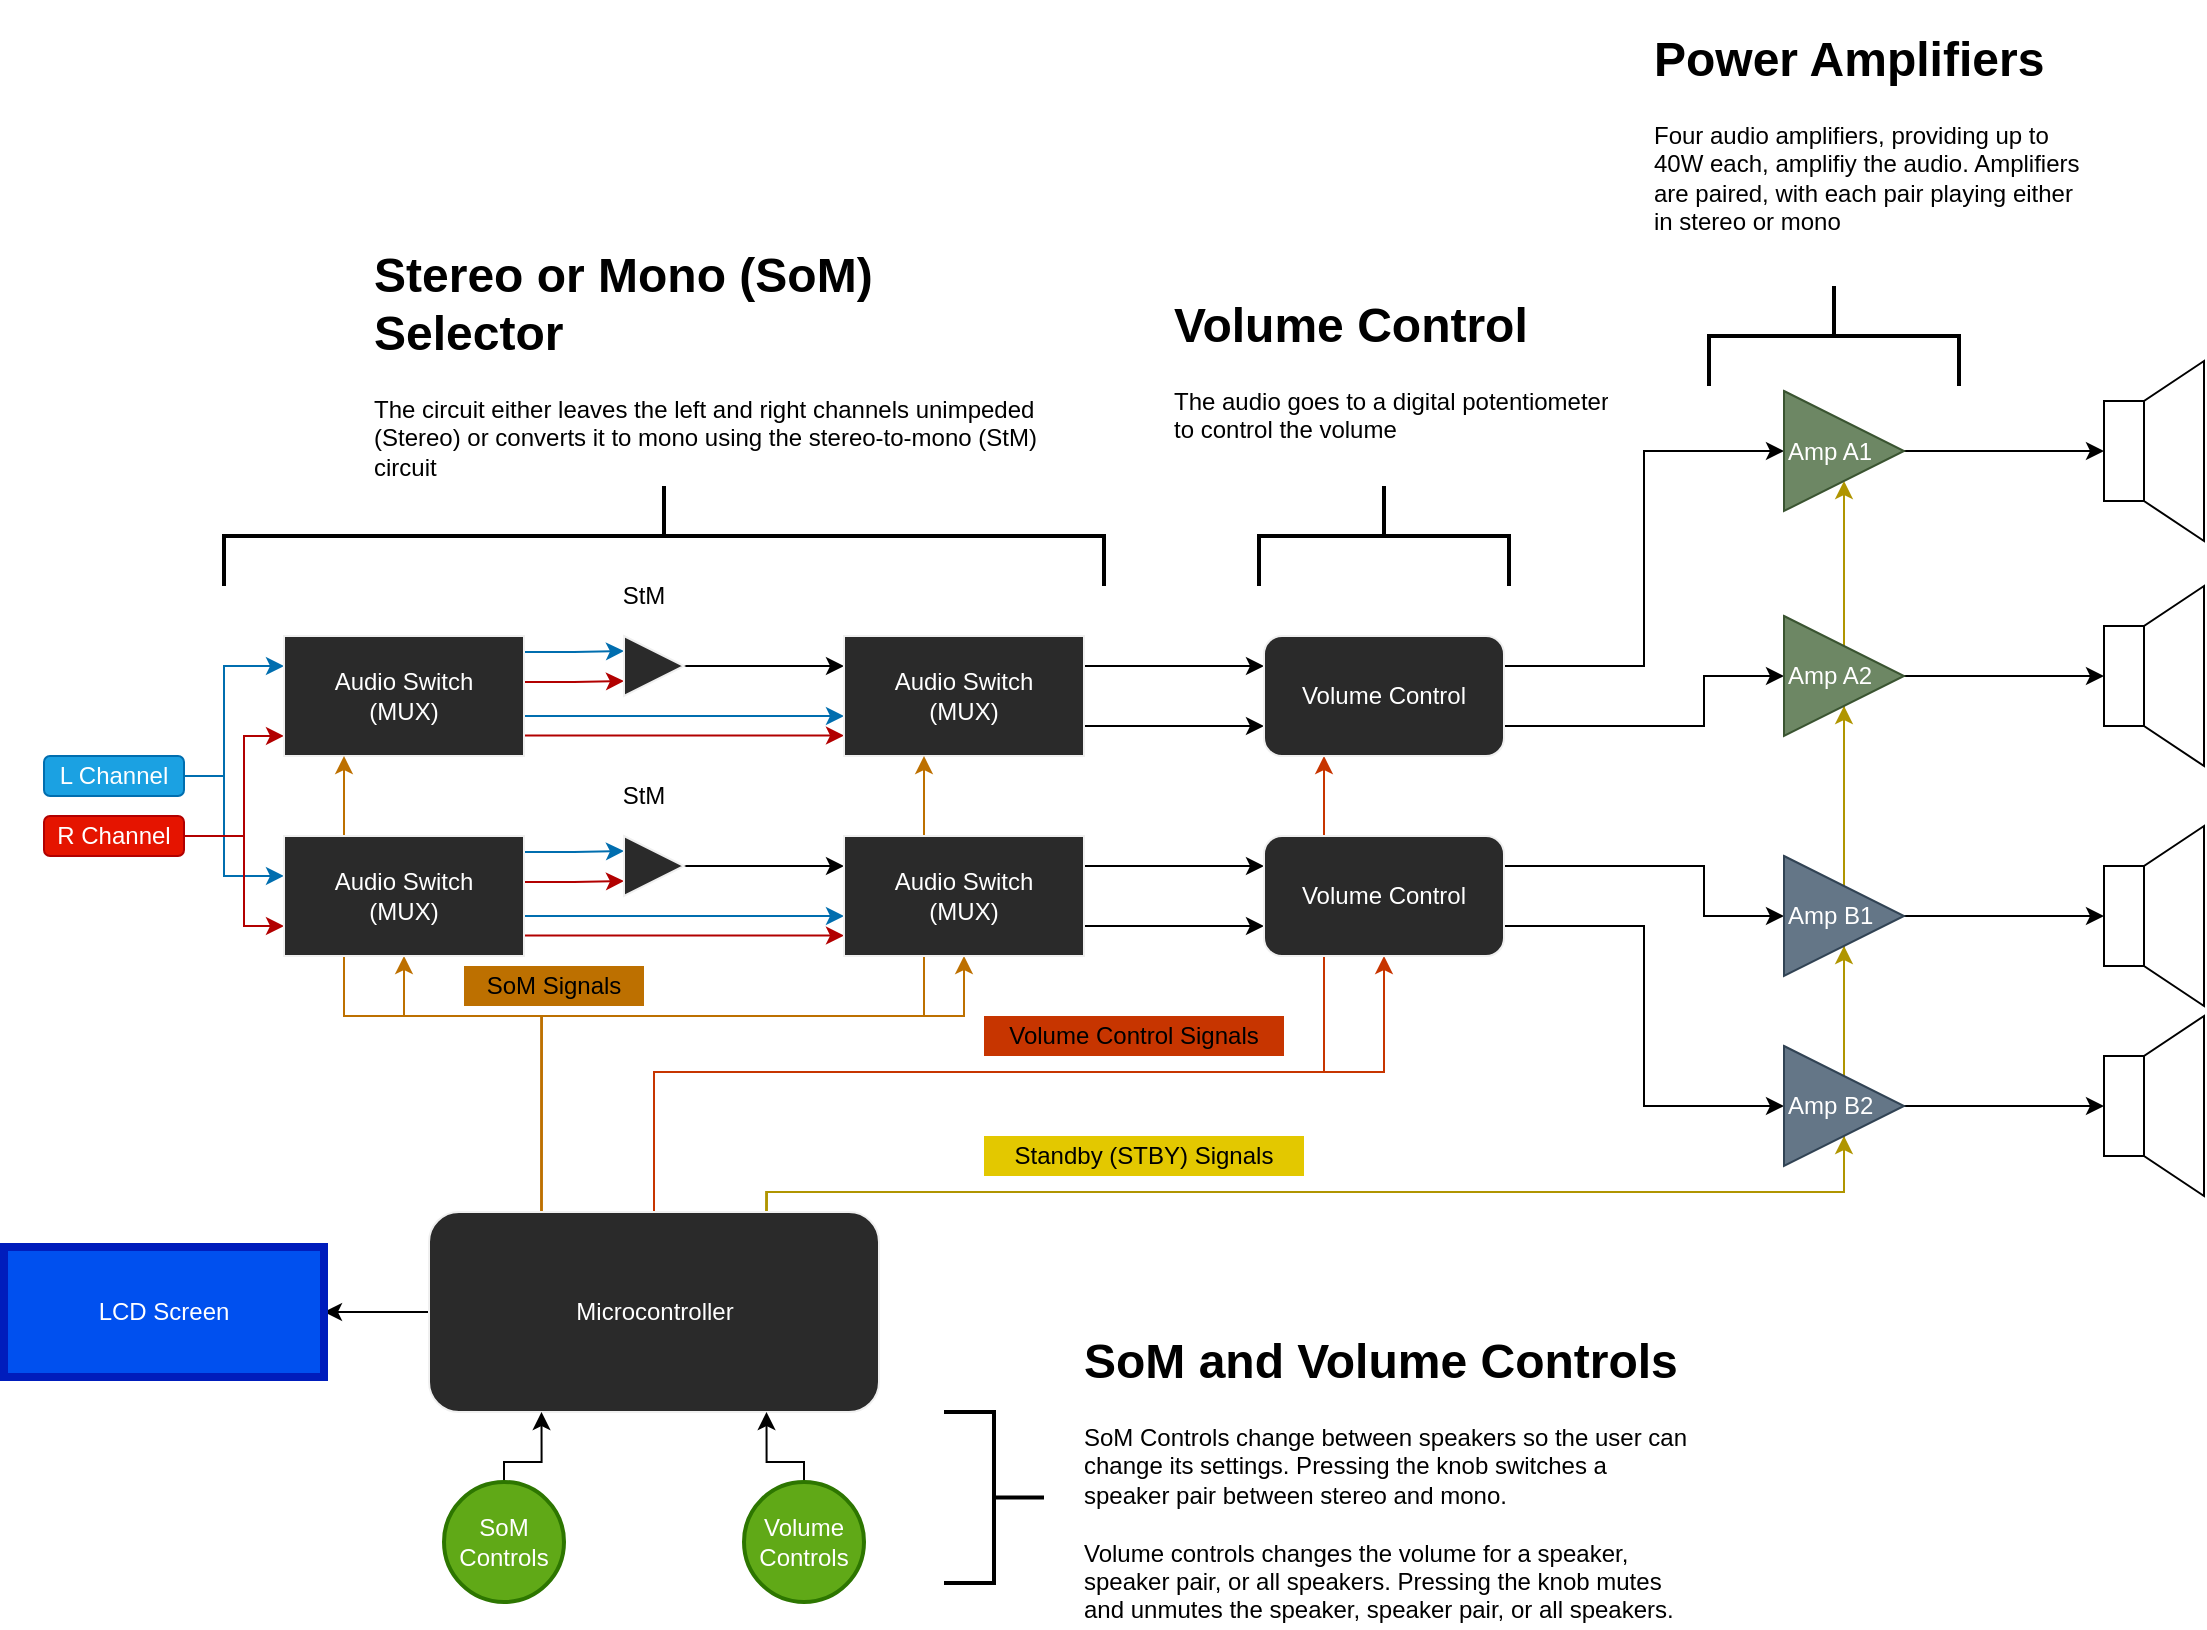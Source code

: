 <mxfile version="14.6.13" type="device"><diagram id="VI6DD9p-tJ2LLqrLLaQO" name="Audio Amplifier"><mxGraphModel dx="1422" dy="822" grid="1" gridSize="10" guides="1" tooltips="1" connect="1" arrows="1" fold="1" page="1" pageScale="1" pageWidth="1400" pageHeight="850" math="0" shadow="0"><root><mxCell id="0"/><mxCell id="1" parent="0"/><mxCell id="dY2fCYmzdXgz4yV1e9qg-12" style="edgeStyle=orthogonalEdgeStyle;rounded=0;orthogonalLoop=1;jettySize=auto;html=1;exitX=0.75;exitY=0;exitDx=0;exitDy=0;entryX=0.5;entryY=1;entryDx=0;entryDy=0;fillColor=#e3c800;strokeColor=#B09500;" parent="1" source="_qhC4NTUBUiG4PAc8ynP-38" target="_qhC4NTUBUiG4PAc8ynP-77" edge="1"><mxGeometry relative="1" as="geometry"><Array as="points"><mxPoint x="541" y="609"/><mxPoint x="1080" y="609"/></Array></mxGeometry></mxCell><mxCell id="dY2fCYmzdXgz4yV1e9qg-13" style="edgeStyle=orthogonalEdgeStyle;rounded=0;orthogonalLoop=1;jettySize=auto;html=1;exitX=0.75;exitY=0;exitDx=0;exitDy=0;fillColor=#e3c800;strokeColor=#B09500;" parent="1" source="_qhC4NTUBUiG4PAc8ynP-38" target="_qhC4NTUBUiG4PAc8ynP-76" edge="1"><mxGeometry relative="1" as="geometry"><Array as="points"><mxPoint x="541" y="609"/><mxPoint x="1080" y="609"/></Array></mxGeometry></mxCell><mxCell id="dY2fCYmzdXgz4yV1e9qg-14" style="edgeStyle=orthogonalEdgeStyle;rounded=0;orthogonalLoop=1;jettySize=auto;html=1;exitX=0.75;exitY=0;exitDx=0;exitDy=0;fillColor=#e3c800;strokeColor=#B09500;" parent="1" source="_qhC4NTUBUiG4PAc8ynP-38" target="_qhC4NTUBUiG4PAc8ynP-75" edge="1"><mxGeometry relative="1" as="geometry"><Array as="points"><mxPoint x="541" y="609"/><mxPoint x="1080" y="609"/></Array></mxGeometry></mxCell><mxCell id="_qhC4NTUBUiG4PAc8ynP-6" style="edgeStyle=orthogonalEdgeStyle;rounded=0;orthogonalLoop=1;jettySize=auto;html=1;exitX=1;exitY=0.5;exitDx=0;exitDy=0;fillColor=#1ba1e2;strokeColor=#006EAF;entryX=0;entryY=0.25;entryDx=0;entryDy=0;" parent="1" source="_qhC4NTUBUiG4PAc8ynP-1" target="_qhC4NTUBUiG4PAc8ynP-4" edge="1"><mxGeometry relative="1" as="geometry"><mxPoint x="297" y="346" as="targetPoint"/><Array as="points"><mxPoint x="270" y="401"/><mxPoint x="270" y="346"/></Array></mxGeometry></mxCell><mxCell id="_qhC4NTUBUiG4PAc8ynP-7" style="edgeStyle=orthogonalEdgeStyle;rounded=0;orthogonalLoop=1;jettySize=auto;html=1;entryX=0;entryY=0.333;entryDx=0;entryDy=0;fillColor=#1ba1e2;strokeColor=#006EAF;entryPerimeter=0;" parent="1" source="_qhC4NTUBUiG4PAc8ynP-1" edge="1"><mxGeometry relative="1" as="geometry"><mxPoint x="300" y="450.98" as="targetPoint"/><Array as="points"><mxPoint x="270" y="401"/><mxPoint x="270" y="451"/></Array></mxGeometry></mxCell><mxCell id="_qhC4NTUBUiG4PAc8ynP-1" value="L Channel" style="text;html=1;align=center;verticalAlign=middle;whiteSpace=wrap;rounded=1;fillColor=#1ba1e2;strokeColor=#006EAF;fontColor=#ffffff;" parent="1" vertex="1"><mxGeometry x="180" y="391" width="70" height="20" as="geometry"/></mxCell><mxCell id="_qhC4NTUBUiG4PAc8ynP-8" style="edgeStyle=orthogonalEdgeStyle;rounded=0;orthogonalLoop=1;jettySize=auto;html=1;exitX=1;exitY=0.5;exitDx=0;exitDy=0;entryX=0;entryY=0.833;entryDx=0;entryDy=0;entryPerimeter=0;fillColor=#e51400;strokeColor=#B20000;" parent="1" source="_qhC4NTUBUiG4PAc8ynP-2" target="_qhC4NTUBUiG4PAc8ynP-4" edge="1"><mxGeometry relative="1" as="geometry"><Array as="points"><mxPoint x="280" y="431"/><mxPoint x="280" y="381"/></Array></mxGeometry></mxCell><mxCell id="_qhC4NTUBUiG4PAc8ynP-9" style="edgeStyle=orthogonalEdgeStyle;rounded=0;orthogonalLoop=1;jettySize=auto;html=1;entryX=0;entryY=0.75;entryDx=0;entryDy=0;fillColor=#e51400;strokeColor=#B20000;" parent="1" source="_qhC4NTUBUiG4PAc8ynP-2" edge="1"><mxGeometry relative="1" as="geometry"><mxPoint x="300" y="476" as="targetPoint"/><Array as="points"><mxPoint x="280" y="431"/><mxPoint x="280" y="476"/></Array></mxGeometry></mxCell><mxCell id="_qhC4NTUBUiG4PAc8ynP-2" value="R Channel" style="text;html=1;align=center;verticalAlign=middle;whiteSpace=wrap;rounded=1;fillColor=#e51400;strokeColor=#B20000;fontColor=#ffffff;" parent="1" vertex="1"><mxGeometry x="180" y="421" width="70" height="20" as="geometry"/></mxCell><mxCell id="_qhC4NTUBUiG4PAc8ynP-20" style="edgeStyle=orthogonalEdgeStyle;rounded=0;orthogonalLoop=1;jettySize=auto;html=1;exitX=1;exitY=0.5;exitDx=0;exitDy=0;entryX=0;entryY=0.75;entryDx=0;entryDy=0;fillColor=#e51400;strokeColor=#B20000;" parent="1" source="_qhC4NTUBUiG4PAc8ynP-4" target="_qhC4NTUBUiG4PAc8ynP-10" edge="1"><mxGeometry relative="1" as="geometry"><Array as="points"><mxPoint x="420" y="354"/><mxPoint x="445" y="354"/></Array></mxGeometry></mxCell><mxCell id="_qhC4NTUBUiG4PAc8ynP-21" style="edgeStyle=orthogonalEdgeStyle;rounded=0;orthogonalLoop=1;jettySize=auto;html=1;exitX=1;exitY=0.25;exitDx=0;exitDy=0;entryX=0;entryY=0.25;entryDx=0;entryDy=0;fillColor=#1ba1e2;strokeColor=#006EAF;" parent="1" source="_qhC4NTUBUiG4PAc8ynP-4" target="_qhC4NTUBUiG4PAc8ynP-10" edge="1"><mxGeometry relative="1" as="geometry"><Array as="points"><mxPoint x="420" y="339"/><mxPoint x="445" y="339"/></Array></mxGeometry></mxCell><mxCell id="_qhC4NTUBUiG4PAc8ynP-25" style="edgeStyle=orthogonalEdgeStyle;rounded=0;orthogonalLoop=1;jettySize=auto;html=1;exitX=1;exitY=0.5;exitDx=0;exitDy=0;entryX=0;entryY=0.667;entryDx=0;entryDy=0;entryPerimeter=0;fillColor=#1ba1e2;strokeColor=#006EAF;" parent="1" source="_qhC4NTUBUiG4PAc8ynP-4" target="_qhC4NTUBUiG4PAc8ynP-11" edge="1"><mxGeometry relative="1" as="geometry"><Array as="points"><mxPoint x="420" y="371"/></Array></mxGeometry></mxCell><mxCell id="_qhC4NTUBUiG4PAc8ynP-26" style="edgeStyle=orthogonalEdgeStyle;rounded=0;orthogonalLoop=1;jettySize=auto;html=1;entryX=-0.008;entryY=0.83;entryDx=0;entryDy=0;entryPerimeter=0;fillColor=#e51400;strokeColor=#B20000;" parent="1" source="_qhC4NTUBUiG4PAc8ynP-4" target="_qhC4NTUBUiG4PAc8ynP-11" edge="1"><mxGeometry relative="1" as="geometry"><Array as="points"><mxPoint x="580" y="381"/></Array></mxGeometry></mxCell><mxCell id="_qhC4NTUBUiG4PAc8ynP-4" value="&lt;font color=&quot;#ffffff&quot;&gt;Audio Switch &lt;br&gt;(MUX)&lt;/font&gt;" style="rounded=0;whiteSpace=wrap;html=1;strokeColor=#f0f0f0;fillColor=#2a2a2a;" parent="1" vertex="1"><mxGeometry x="300" y="331" width="120" height="60" as="geometry"/></mxCell><mxCell id="_qhC4NTUBUiG4PAc8ynP-23" style="edgeStyle=orthogonalEdgeStyle;rounded=0;orthogonalLoop=1;jettySize=auto;html=1;exitX=1;exitY=0.5;exitDx=0;exitDy=0;entryX=0;entryY=0.25;entryDx=0;entryDy=0;" parent="1" source="_qhC4NTUBUiG4PAc8ynP-10" target="_qhC4NTUBUiG4PAc8ynP-11" edge="1"><mxGeometry relative="1" as="geometry"/></mxCell><mxCell id="_qhC4NTUBUiG4PAc8ynP-10" value="" style="triangle;whiteSpace=wrap;html=1;rounded=0;strokeColor=#f0f0f0;fillColor=#2a2a2a;" parent="1" vertex="1"><mxGeometry x="470" y="331" width="30" height="30" as="geometry"/></mxCell><mxCell id="_qhC4NTUBUiG4PAc8ynP-71" style="edgeStyle=orthogonalEdgeStyle;rounded=0;orthogonalLoop=1;jettySize=auto;html=1;exitX=1;exitY=0.25;exitDx=0;exitDy=0;entryX=0;entryY=0.25;entryDx=0;entryDy=0;fontColor=#FFFFFF;" parent="1" source="_qhC4NTUBUiG4PAc8ynP-11" target="_qhC4NTUBUiG4PAc8ynP-67" edge="1"><mxGeometry relative="1" as="geometry"/></mxCell><mxCell id="_qhC4NTUBUiG4PAc8ynP-72" style="edgeStyle=orthogonalEdgeStyle;rounded=0;orthogonalLoop=1;jettySize=auto;html=1;exitX=1;exitY=0.75;exitDx=0;exitDy=0;entryX=0;entryY=0.75;entryDx=0;entryDy=0;fontColor=#FFFFFF;" parent="1" source="_qhC4NTUBUiG4PAc8ynP-11" target="_qhC4NTUBUiG4PAc8ynP-67" edge="1"><mxGeometry relative="1" as="geometry"/></mxCell><mxCell id="_qhC4NTUBUiG4PAc8ynP-11" value="&lt;font color=&quot;#ffffff&quot;&gt;Audio Switch &lt;br&gt;(MUX)&lt;/font&gt;" style="rounded=0;whiteSpace=wrap;html=1;strokeColor=#f0f0f0;fillColor=#2a2a2a;" parent="1" vertex="1"><mxGeometry x="580" y="331" width="120" height="60" as="geometry"/></mxCell><mxCell id="_qhC4NTUBUiG4PAc8ynP-27" style="edgeStyle=orthogonalEdgeStyle;rounded=0;orthogonalLoop=1;jettySize=auto;html=1;exitX=1;exitY=0.5;exitDx=0;exitDy=0;entryX=0;entryY=0.75;entryDx=0;entryDy=0;fillColor=#e51400;strokeColor=#B20000;" parent="1" source="_qhC4NTUBUiG4PAc8ynP-31" target="_qhC4NTUBUiG4PAc8ynP-33" edge="1"><mxGeometry relative="1" as="geometry"><Array as="points"><mxPoint x="420" y="454"/><mxPoint x="445" y="454"/></Array></mxGeometry></mxCell><mxCell id="_qhC4NTUBUiG4PAc8ynP-28" style="edgeStyle=orthogonalEdgeStyle;rounded=0;orthogonalLoop=1;jettySize=auto;html=1;exitX=1;exitY=0.25;exitDx=0;exitDy=0;entryX=0;entryY=0.25;entryDx=0;entryDy=0;fillColor=#1ba1e2;strokeColor=#006EAF;" parent="1" source="_qhC4NTUBUiG4PAc8ynP-31" target="_qhC4NTUBUiG4PAc8ynP-33" edge="1"><mxGeometry relative="1" as="geometry"><Array as="points"><mxPoint x="420" y="439"/><mxPoint x="445" y="439"/></Array></mxGeometry></mxCell><mxCell id="_qhC4NTUBUiG4PAc8ynP-29" style="edgeStyle=orthogonalEdgeStyle;rounded=0;orthogonalLoop=1;jettySize=auto;html=1;exitX=1;exitY=0.5;exitDx=0;exitDy=0;entryX=0;entryY=0.667;entryDx=0;entryDy=0;entryPerimeter=0;fillColor=#1ba1e2;strokeColor=#006EAF;" parent="1" source="_qhC4NTUBUiG4PAc8ynP-31" target="_qhC4NTUBUiG4PAc8ynP-34" edge="1"><mxGeometry relative="1" as="geometry"><Array as="points"><mxPoint x="420" y="471"/></Array></mxGeometry></mxCell><mxCell id="_qhC4NTUBUiG4PAc8ynP-30" style="edgeStyle=orthogonalEdgeStyle;rounded=0;orthogonalLoop=1;jettySize=auto;html=1;entryX=-0.008;entryY=0.83;entryDx=0;entryDy=0;entryPerimeter=0;fillColor=#e51400;strokeColor=#B20000;" parent="1" source="_qhC4NTUBUiG4PAc8ynP-31" target="_qhC4NTUBUiG4PAc8ynP-34" edge="1"><mxGeometry relative="1" as="geometry"><Array as="points"><mxPoint x="580" y="481"/></Array></mxGeometry></mxCell><mxCell id="_qhC4NTUBUiG4PAc8ynP-32" style="edgeStyle=orthogonalEdgeStyle;rounded=0;orthogonalLoop=1;jettySize=auto;html=1;exitX=1;exitY=0.5;exitDx=0;exitDy=0;entryX=0;entryY=0.25;entryDx=0;entryDy=0;" parent="1" source="_qhC4NTUBUiG4PAc8ynP-33" target="_qhC4NTUBUiG4PAc8ynP-34" edge="1"><mxGeometry relative="1" as="geometry"/></mxCell><mxCell id="_qhC4NTUBUiG4PAc8ynP-33" value="" style="triangle;whiteSpace=wrap;html=1;rounded=0;strokeColor=#f0f0f0;fillColor=#2a2a2a;" parent="1" vertex="1"><mxGeometry x="470" y="431" width="30" height="30" as="geometry"/></mxCell><mxCell id="_qhC4NTUBUiG4PAc8ynP-36" value="StM" style="text;html=1;strokeColor=none;fillColor=none;align=center;verticalAlign=middle;whiteSpace=wrap;rounded=0;" parent="1" vertex="1"><mxGeometry x="460" y="401" width="40" height="20" as="geometry"/></mxCell><mxCell id="_qhC4NTUBUiG4PAc8ynP-37" value="StM" style="text;html=1;strokeColor=none;fillColor=none;align=center;verticalAlign=middle;whiteSpace=wrap;rounded=0;" parent="1" vertex="1"><mxGeometry x="460" y="301" width="40" height="20" as="geometry"/></mxCell><mxCell id="_qhC4NTUBUiG4PAc8ynP-40" style="edgeStyle=orthogonalEdgeStyle;rounded=0;orthogonalLoop=1;jettySize=auto;html=1;exitX=0.25;exitY=0;exitDx=0;exitDy=0;entryX=0.5;entryY=1;entryDx=0;entryDy=0;fillColor=#f0a30a;strokeColor=#BD7000;" parent="1" source="_qhC4NTUBUiG4PAc8ynP-38" target="_qhC4NTUBUiG4PAc8ynP-31" edge="1"><mxGeometry relative="1" as="geometry"><Array as="points"><mxPoint x="429" y="521"/><mxPoint x="360" y="521"/></Array></mxGeometry></mxCell><mxCell id="_qhC4NTUBUiG4PAc8ynP-41" style="edgeStyle=orthogonalEdgeStyle;rounded=0;orthogonalLoop=1;jettySize=auto;html=1;exitX=0.25;exitY=0;exitDx=0;exitDy=0;entryX=0.5;entryY=1;entryDx=0;entryDy=0;fillColor=#f0a30a;strokeColor=#BD7000;" parent="1" source="_qhC4NTUBUiG4PAc8ynP-38" target="_qhC4NTUBUiG4PAc8ynP-34" edge="1"><mxGeometry relative="1" as="geometry"><Array as="points"><mxPoint x="429" y="521"/><mxPoint x="640" y="521"/></Array></mxGeometry></mxCell><mxCell id="_qhC4NTUBUiG4PAc8ynP-42" style="edgeStyle=orthogonalEdgeStyle;rounded=0;orthogonalLoop=1;jettySize=auto;html=1;exitX=0.25;exitY=0;exitDx=0;exitDy=0;fillColor=#f0a30a;strokeColor=#BD7000;" parent="1" source="_qhC4NTUBUiG4PAc8ynP-38" edge="1"><mxGeometry relative="1" as="geometry"><mxPoint x="330" y="391" as="targetPoint"/><Array as="points"><mxPoint x="429" y="521"/><mxPoint x="330" y="521"/><mxPoint x="330" y="391"/></Array></mxGeometry></mxCell><mxCell id="_qhC4NTUBUiG4PAc8ynP-43" style="edgeStyle=orthogonalEdgeStyle;rounded=0;orthogonalLoop=1;jettySize=auto;html=1;exitX=0.25;exitY=0;exitDx=0;exitDy=0;fillColor=#f0a30a;strokeColor=#BD7000;" parent="1" source="_qhC4NTUBUiG4PAc8ynP-38" edge="1"><mxGeometry relative="1" as="geometry"><mxPoint x="620" y="391" as="targetPoint"/><Array as="points"><mxPoint x="429" y="521"/><mxPoint x="620" y="521"/></Array></mxGeometry></mxCell><mxCell id="dY2fCYmzdXgz4yV1e9qg-8" style="edgeStyle=orthogonalEdgeStyle;rounded=0;orthogonalLoop=1;jettySize=auto;html=1;exitX=0.75;exitY=0;exitDx=0;exitDy=0;entryX=0.5;entryY=1;entryDx=0;entryDy=0;fillColor=#e3c800;strokeColor=#B09500;" parent="1" source="_qhC4NTUBUiG4PAc8ynP-38" target="_qhC4NTUBUiG4PAc8ynP-78" edge="1"><mxGeometry relative="1" as="geometry"><Array as="points"><mxPoint x="541" y="609"/><mxPoint x="1080" y="609"/></Array></mxGeometry></mxCell><mxCell id="dY2fCYmzdXgz4yV1e9qg-16" style="edgeStyle=orthogonalEdgeStyle;rounded=0;orthogonalLoop=1;jettySize=auto;html=1;exitX=0.5;exitY=0;exitDx=0;exitDy=0;entryX=0.25;entryY=1;entryDx=0;entryDy=0;fillColor=#fa6800;strokeColor=#C73500;" parent="1" source="_qhC4NTUBUiG4PAc8ynP-38" target="_qhC4NTUBUiG4PAc8ynP-67" edge="1"><mxGeometry relative="1" as="geometry"><Array as="points"><mxPoint x="485" y="549"/><mxPoint x="820" y="549"/></Array></mxGeometry></mxCell><mxCell id="dY2fCYmzdXgz4yV1e9qg-17" style="edgeStyle=orthogonalEdgeStyle;rounded=0;orthogonalLoop=1;jettySize=auto;html=1;exitX=0.5;exitY=0;exitDx=0;exitDy=0;entryX=0.5;entryY=1;entryDx=0;entryDy=0;fillColor=#fa6800;strokeColor=#C73500;" parent="1" source="_qhC4NTUBUiG4PAc8ynP-38" target="_qhC4NTUBUiG4PAc8ynP-45" edge="1"><mxGeometry relative="1" as="geometry"><Array as="points"><mxPoint x="485" y="549"/><mxPoint x="850" y="549"/></Array></mxGeometry></mxCell><mxCell id="3sK6r-_rZU_b6A8kASy1-1" style="edgeStyle=orthogonalEdgeStyle;rounded=0;orthogonalLoop=1;jettySize=auto;html=1;entryX=1;entryY=0.5;entryDx=0;entryDy=0;" edge="1" parent="1" source="_qhC4NTUBUiG4PAc8ynP-38" target="_qhC4NTUBUiG4PAc8ynP-108"><mxGeometry relative="1" as="geometry"/></mxCell><mxCell id="_qhC4NTUBUiG4PAc8ynP-38" value="&lt;font color=&quot;#ffffff&quot;&gt;Microcontroller&lt;/font&gt;" style="rounded=1;whiteSpace=wrap;html=1;strokeColor=#f0f0f0;fillColor=#2a2a2a;" parent="1" vertex="1"><mxGeometry x="372.5" y="619" width="225" height="100" as="geometry"/></mxCell><mxCell id="_qhC4NTUBUiG4PAc8ynP-31" value="&lt;font color=&quot;#ffffff&quot;&gt;Audio Switch &lt;br&gt;(MUX)&lt;/font&gt;" style="rounded=0;whiteSpace=wrap;html=1;strokeColor=#f0f0f0;fillColor=#2a2a2a;" parent="1" vertex="1"><mxGeometry x="300" y="431" width="120" height="60" as="geometry"/></mxCell><mxCell id="_qhC4NTUBUiG4PAc8ynP-73" style="edgeStyle=orthogonalEdgeStyle;rounded=0;orthogonalLoop=1;jettySize=auto;html=1;exitX=1;exitY=0.25;exitDx=0;exitDy=0;entryX=0;entryY=0.25;entryDx=0;entryDy=0;fontColor=#FFFFFF;" parent="1" source="_qhC4NTUBUiG4PAc8ynP-34" target="_qhC4NTUBUiG4PAc8ynP-45" edge="1"><mxGeometry relative="1" as="geometry"/></mxCell><mxCell id="_qhC4NTUBUiG4PAc8ynP-74" style="edgeStyle=orthogonalEdgeStyle;rounded=0;orthogonalLoop=1;jettySize=auto;html=1;exitX=1;exitY=0.75;exitDx=0;exitDy=0;entryX=0;entryY=0.75;entryDx=0;entryDy=0;fontColor=#FFFFFF;" parent="1" source="_qhC4NTUBUiG4PAc8ynP-34" target="_qhC4NTUBUiG4PAc8ynP-45" edge="1"><mxGeometry relative="1" as="geometry"/></mxCell><mxCell id="_qhC4NTUBUiG4PAc8ynP-34" value="&lt;font color=&quot;#ffffff&quot;&gt;Audio Switch &lt;br&gt;(MUX)&lt;/font&gt;" style="rounded=0;whiteSpace=wrap;html=1;strokeColor=#f0f0f0;fillColor=#2a2a2a;" parent="1" vertex="1"><mxGeometry x="580" y="431" width="120" height="60" as="geometry"/></mxCell><mxCell id="_qhC4NTUBUiG4PAc8ynP-44" value="SoM Signals" style="text;html=1;align=center;verticalAlign=middle;whiteSpace=wrap;rounded=0;fontColor=#000000;fillColor=#BD7000;" parent="1" vertex="1"><mxGeometry x="390" y="496" width="90" height="20" as="geometry"/></mxCell><mxCell id="_qhC4NTUBUiG4PAc8ynP-82" style="edgeStyle=orthogonalEdgeStyle;rounded=0;orthogonalLoop=1;jettySize=auto;html=1;exitX=1;exitY=0.75;exitDx=0;exitDy=0;entryX=0;entryY=0.5;entryDx=0;entryDy=0;fontColor=#C73500;" parent="1" source="_qhC4NTUBUiG4PAc8ynP-45" target="_qhC4NTUBUiG4PAc8ynP-78" edge="1"><mxGeometry relative="1" as="geometry"><Array as="points"><mxPoint x="980" y="476"/><mxPoint x="980" y="566"/></Array></mxGeometry></mxCell><mxCell id="dY2fCYmzdXgz4yV1e9qg-11" style="edgeStyle=orthogonalEdgeStyle;rounded=0;orthogonalLoop=1;jettySize=auto;html=1;exitX=1;exitY=0.25;exitDx=0;exitDy=0;entryX=0;entryY=0.5;entryDx=0;entryDy=0;" parent="1" source="_qhC4NTUBUiG4PAc8ynP-45" target="_qhC4NTUBUiG4PAc8ynP-77" edge="1"><mxGeometry relative="1" as="geometry"><Array as="points"><mxPoint x="1010" y="446"/><mxPoint x="1010" y="471"/></Array></mxGeometry></mxCell><mxCell id="_qhC4NTUBUiG4PAc8ynP-45" value="&lt;font color=&quot;#ffffff&quot;&gt;Volume Control&lt;/font&gt;" style="rounded=1;whiteSpace=wrap;html=1;fontColor=#BD7000;strokeColor=#f0f0f0;fillColor=#2a2a2a;" parent="1" vertex="1"><mxGeometry x="790" y="431" width="120" height="60" as="geometry"/></mxCell><mxCell id="_qhC4NTUBUiG4PAc8ynP-66" value="Volume Control Signals" style="text;html=1;align=center;verticalAlign=middle;whiteSpace=wrap;rounded=0;fontColor=#000000;fillColor=#C73500;" parent="1" vertex="1"><mxGeometry x="650" y="521" width="150" height="20" as="geometry"/></mxCell><mxCell id="_qhC4NTUBUiG4PAc8ynP-79" style="edgeStyle=orthogonalEdgeStyle;rounded=0;orthogonalLoop=1;jettySize=auto;html=1;exitX=1;exitY=0.25;exitDx=0;exitDy=0;entryX=0;entryY=0.5;entryDx=0;entryDy=0;fontColor=#C73500;" parent="1" source="_qhC4NTUBUiG4PAc8ynP-67" target="_qhC4NTUBUiG4PAc8ynP-75" edge="1"><mxGeometry relative="1" as="geometry"/></mxCell><mxCell id="_qhC4NTUBUiG4PAc8ynP-80" style="edgeStyle=orthogonalEdgeStyle;rounded=0;orthogonalLoop=1;jettySize=auto;html=1;exitX=1;exitY=0.75;exitDx=0;exitDy=0;entryX=0;entryY=0.5;entryDx=0;entryDy=0;fontColor=#C73500;" parent="1" source="_qhC4NTUBUiG4PAc8ynP-67" target="_qhC4NTUBUiG4PAc8ynP-76" edge="1"><mxGeometry relative="1" as="geometry"><Array as="points"><mxPoint x="1010" y="376"/><mxPoint x="1010" y="351"/></Array></mxGeometry></mxCell><mxCell id="_qhC4NTUBUiG4PAc8ynP-67" value="&lt;font color=&quot;#ffffff&quot;&gt;Volume Control&lt;/font&gt;" style="rounded=1;whiteSpace=wrap;html=1;fontColor=#BD7000;strokeColor=#f0f0f0;fillColor=#2a2a2a;" parent="1" vertex="1"><mxGeometry x="790" y="331" width="120" height="60" as="geometry"/></mxCell><mxCell id="_qhC4NTUBUiG4PAc8ynP-92" style="edgeStyle=orthogonalEdgeStyle;rounded=0;orthogonalLoop=1;jettySize=auto;html=1;exitX=1;exitY=0.5;exitDx=0;exitDy=0;entryX=0;entryY=0.5;entryDx=0;entryDy=0;fontColor=#FFFFFF;" parent="1" source="_qhC4NTUBUiG4PAc8ynP-75" target="_qhC4NTUBUiG4PAc8ynP-86" edge="1"><mxGeometry relative="1" as="geometry"/></mxCell><mxCell id="_qhC4NTUBUiG4PAc8ynP-75" value="Amp A1" style="triangle;whiteSpace=wrap;html=1;rounded=0;fontColor=#ffffff;strokeColor=#3A5431;fillColor=#6d8764;align=left;" parent="1" vertex="1"><mxGeometry x="1050" y="208.5" width="60" height="60" as="geometry"/></mxCell><mxCell id="_qhC4NTUBUiG4PAc8ynP-93" style="edgeStyle=orthogonalEdgeStyle;rounded=0;orthogonalLoop=1;jettySize=auto;html=1;exitX=1;exitY=0.5;exitDx=0;exitDy=0;entryX=0;entryY=0.5;entryDx=0;entryDy=0;fontColor=#FFFFFF;" parent="1" source="_qhC4NTUBUiG4PAc8ynP-76" target="_qhC4NTUBUiG4PAc8ynP-90" edge="1"><mxGeometry relative="1" as="geometry"/></mxCell><mxCell id="_qhC4NTUBUiG4PAc8ynP-76" value="Amp A2" style="triangle;whiteSpace=wrap;html=1;rounded=0;fontColor=#ffffff;strokeColor=#3A5431;fillColor=#6d8764;align=left;" parent="1" vertex="1"><mxGeometry x="1050" y="321" width="60" height="60" as="geometry"/></mxCell><mxCell id="_qhC4NTUBUiG4PAc8ynP-97" style="edgeStyle=orthogonalEdgeStyle;rounded=0;orthogonalLoop=1;jettySize=auto;html=1;exitX=1;exitY=0.5;exitDx=0;exitDy=0;entryX=0;entryY=0.5;entryDx=0;entryDy=0;fontColor=#FFFFFF;" parent="1" source="_qhC4NTUBUiG4PAc8ynP-77" target="_qhC4NTUBUiG4PAc8ynP-95" edge="1"><mxGeometry relative="1" as="geometry"/></mxCell><mxCell id="_qhC4NTUBUiG4PAc8ynP-77" value="Amp B1" style="triangle;whiteSpace=wrap;html=1;rounded=0;fontColor=#ffffff;strokeColor=#314354;fillColor=#647687;align=left;" parent="1" vertex="1"><mxGeometry x="1050" y="441" width="60" height="60" as="geometry"/></mxCell><mxCell id="_qhC4NTUBUiG4PAc8ynP-100" style="edgeStyle=orthogonalEdgeStyle;rounded=0;orthogonalLoop=1;jettySize=auto;html=1;exitX=1;exitY=0.5;exitDx=0;exitDy=0;entryX=0;entryY=0.5;entryDx=0;entryDy=0;fontColor=#FFFFFF;" parent="1" source="_qhC4NTUBUiG4PAc8ynP-78" target="_qhC4NTUBUiG4PAc8ynP-99" edge="1"><mxGeometry relative="1" as="geometry"/></mxCell><mxCell id="_qhC4NTUBUiG4PAc8ynP-78" value="Amp B2" style="triangle;whiteSpace=wrap;html=1;rounded=0;fontColor=#ffffff;strokeColor=#314354;fillColor=#647687;align=left;" parent="1" vertex="1"><mxGeometry x="1050" y="536" width="60" height="60" as="geometry"/></mxCell><mxCell id="_qhC4NTUBUiG4PAc8ynP-85" value="" style="shape=trapezoid;perimeter=trapezoidPerimeter;whiteSpace=wrap;html=1;fixedSize=1;rounded=0;align=left;rotation=-90;" parent="1" vertex="1"><mxGeometry x="1200" y="223.5" width="90" height="30" as="geometry"/></mxCell><mxCell id="_qhC4NTUBUiG4PAc8ynP-86" value="" style="rounded=0;whiteSpace=wrap;html=1;align=left;" parent="1" vertex="1"><mxGeometry x="1210" y="213.5" width="20" height="50" as="geometry"/></mxCell><mxCell id="_qhC4NTUBUiG4PAc8ynP-89" value="" style="shape=trapezoid;perimeter=trapezoidPerimeter;whiteSpace=wrap;html=1;fixedSize=1;rounded=0;align=left;rotation=-90;" parent="1" vertex="1"><mxGeometry x="1200" y="336" width="90" height="30" as="geometry"/></mxCell><mxCell id="_qhC4NTUBUiG4PAc8ynP-90" value="" style="rounded=0;whiteSpace=wrap;html=1;align=left;" parent="1" vertex="1"><mxGeometry x="1210" y="326" width="20" height="50" as="geometry"/></mxCell><mxCell id="_qhC4NTUBUiG4PAc8ynP-94" value="" style="shape=trapezoid;perimeter=trapezoidPerimeter;whiteSpace=wrap;html=1;fixedSize=1;rounded=0;align=left;rotation=-90;" parent="1" vertex="1"><mxGeometry x="1200" y="456" width="90" height="30" as="geometry"/></mxCell><mxCell id="_qhC4NTUBUiG4PAc8ynP-95" value="" style="rounded=0;whiteSpace=wrap;html=1;align=left;" parent="1" vertex="1"><mxGeometry x="1210" y="446" width="20" height="50" as="geometry"/></mxCell><mxCell id="_qhC4NTUBUiG4PAc8ynP-98" value="" style="shape=trapezoid;perimeter=trapezoidPerimeter;whiteSpace=wrap;html=1;fixedSize=1;rounded=0;align=left;rotation=-90;" parent="1" vertex="1"><mxGeometry x="1200" y="551" width="90" height="30" as="geometry"/></mxCell><mxCell id="_qhC4NTUBUiG4PAc8ynP-99" value="" style="rounded=0;whiteSpace=wrap;html=1;align=left;" parent="1" vertex="1"><mxGeometry x="1210" y="541" width="20" height="50" as="geometry"/></mxCell><mxCell id="_qhC4NTUBUiG4PAc8ynP-108" value="LCD Screen" style="rounded=0;whiteSpace=wrap;html=1;fontColor=#ffffff;strokeColor=#001DBC;fillColor=#0050ef;align=center;strokeWidth=4;" parent="1" vertex="1"><mxGeometry x="160" y="636.5" width="160" height="65" as="geometry"/></mxCell><mxCell id="_qhC4NTUBUiG4PAc8ynP-112" style="edgeStyle=orthogonalEdgeStyle;rounded=0;orthogonalLoop=1;jettySize=auto;html=1;exitX=0.5;exitY=0;exitDx=0;exitDy=0;entryX=0.25;entryY=1;entryDx=0;entryDy=0;fontColor=#FFFFFF;" parent="1" source="_qhC4NTUBUiG4PAc8ynP-110" target="_qhC4NTUBUiG4PAc8ynP-38" edge="1"><mxGeometry relative="1" as="geometry"><Array as="points"><mxPoint x="410" y="744"/><mxPoint x="429" y="744"/></Array></mxGeometry></mxCell><mxCell id="_qhC4NTUBUiG4PAc8ynP-110" value="SoM&lt;br&gt;Controls" style="ellipse;whiteSpace=wrap;html=1;aspect=fixed;rounded=0;fontColor=#ffffff;strokeColor=#2D7600;strokeWidth=2;fillColor=#60a917;align=center;" parent="1" vertex="1"><mxGeometry x="380" y="754" width="60" height="60" as="geometry"/></mxCell><mxCell id="_qhC4NTUBUiG4PAc8ynP-115" style="edgeStyle=orthogonalEdgeStyle;rounded=0;orthogonalLoop=1;jettySize=auto;html=1;entryX=0.75;entryY=1;entryDx=0;entryDy=0;fontColor=#FFFFFF;" parent="1" source="_qhC4NTUBUiG4PAc8ynP-111" target="_qhC4NTUBUiG4PAc8ynP-38" edge="1"><mxGeometry relative="1" as="geometry"><Array as="points"><mxPoint x="560" y="744"/><mxPoint x="541" y="744"/></Array></mxGeometry></mxCell><mxCell id="_qhC4NTUBUiG4PAc8ynP-111" value="Volume&lt;br&gt;Controls" style="ellipse;whiteSpace=wrap;html=1;aspect=fixed;rounded=0;fontColor=#ffffff;strokeColor=#2D7600;strokeWidth=2;fillColor=#60a917;align=center;" parent="1" vertex="1"><mxGeometry x="530" y="754" width="60" height="60" as="geometry"/></mxCell><mxCell id="CHCxKPAszEesISPbAGdp-1" value="" style="strokeWidth=2;html=1;shape=mxgraph.flowchart.annotation_2;align=left;labelPosition=right;pointerEvents=1;fillColor=#2a2a2a;rotation=90;" parent="1" vertex="1"><mxGeometry x="465" y="61" width="50" height="440" as="geometry"/></mxCell><mxCell id="CHCxKPAszEesISPbAGdp-2" value="" style="strokeWidth=2;html=1;shape=mxgraph.flowchart.annotation_2;align=left;labelPosition=right;pointerEvents=1;fillColor=#2a2a2a;rotation=90;" parent="1" vertex="1"><mxGeometry x="825" y="218.5" width="50" height="125" as="geometry"/></mxCell><mxCell id="CHCxKPAszEesISPbAGdp-3" value="" style="strokeWidth=2;html=1;shape=mxgraph.flowchart.annotation_2;align=left;labelPosition=right;pointerEvents=1;fillColor=#2a2a2a;rotation=90;" parent="1" vertex="1"><mxGeometry x="1050" y="118.5" width="50" height="125" as="geometry"/></mxCell><mxCell id="CHCxKPAszEesISPbAGdp-5" value="&lt;h1&gt;Stereo or Mono (SoM) Selector&lt;/h1&gt;&lt;p&gt;The circuit either leaves the left and right channels unimpeded&lt;br&gt;(Stereo) or converts it to mono using the stereo-to-mono (StM)&lt;br&gt;circuit&amp;nbsp;&lt;/p&gt;" style="text;html=1;strokeColor=none;fillColor=none;spacing=5;spacingTop=-20;whiteSpace=wrap;overflow=hidden;rounded=0;" parent="1" vertex="1"><mxGeometry x="340" y="131" width="350" height="120" as="geometry"/></mxCell><mxCell id="CHCxKPAszEesISPbAGdp-6" value="&lt;h1&gt;Volume Control&lt;/h1&gt;&lt;p&gt;The audio goes to a digital potentiometer&lt;br&gt;to control the volume&lt;/p&gt;" style="text;html=1;strokeColor=none;fillColor=none;spacing=5;spacingTop=-20;whiteSpace=wrap;overflow=hidden;rounded=0;" parent="1" vertex="1"><mxGeometry x="740" y="156" width="240" height="120" as="geometry"/></mxCell><mxCell id="CHCxKPAszEesISPbAGdp-7" value="&lt;h1&gt;Power Amplifiers&lt;/h1&gt;&lt;p&gt;Four audio amplifiers, providing up to&lt;br&gt;40W each, amplifiy the audio. Amplifiers are paired, with each pair playing either in stereo or mono&lt;/p&gt;" style="text;html=1;strokeColor=none;fillColor=none;spacing=5;spacingTop=-20;whiteSpace=wrap;overflow=hidden;rounded=0;" parent="1" vertex="1"><mxGeometry x="980" y="23" width="230" height="120" as="geometry"/></mxCell><mxCell id="CHCxKPAszEesISPbAGdp-9" value="" style="strokeWidth=2;html=1;shape=mxgraph.flowchart.annotation_2;align=left;labelPosition=right;pointerEvents=1;fillColor=#2a2a2a;rotation=-180;" parent="1" vertex="1"><mxGeometry x="630" y="719" width="50" height="85.5" as="geometry"/></mxCell><mxCell id="CHCxKPAszEesISPbAGdp-10" value="&lt;h1&gt;SoM and Volume Controls&lt;/h1&gt;&lt;p&gt;SoM Controls change between speakers so the user can change its settings. Pressing the knob switches a speaker pair between stereo and mono.&lt;br&gt;&lt;br&gt;Volume controls changes the volume for a speaker, speaker pair, or all speakers. Pressing the knob mutes and unmutes the speaker, speaker pair, or all speakers.&lt;/p&gt;" style="text;html=1;strokeColor=none;fillColor=none;spacing=5;spacingTop=-20;whiteSpace=wrap;overflow=hidden;rounded=0;" parent="1" vertex="1"><mxGeometry x="695" y="673.75" width="310" height="153" as="geometry"/></mxCell><mxCell id="dY2fCYmzdXgz4yV1e9qg-18" value="Standby (STBY) Signals" style="text;html=1;fillColor=#e3c800;align=center;verticalAlign=middle;whiteSpace=wrap;rounded=0;fontColor=#000000;" parent="1" vertex="1"><mxGeometry x="650" y="581" width="160" height="20" as="geometry"/></mxCell></root></mxGraphModel></diagram></mxfile>